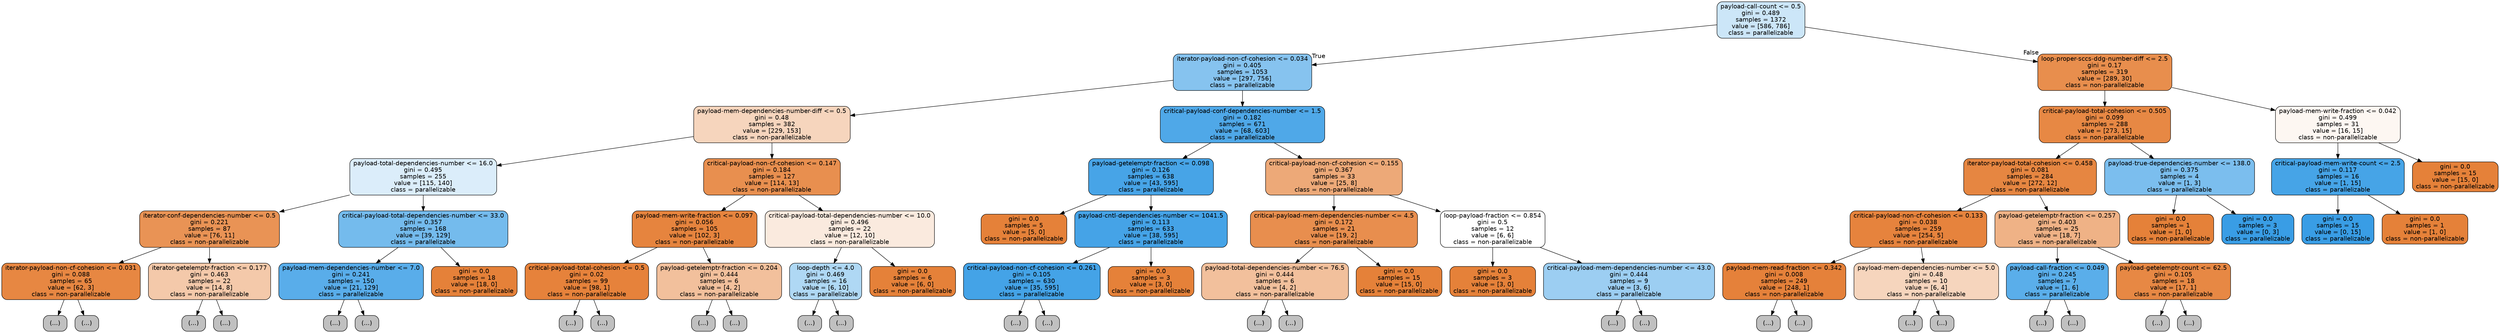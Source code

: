 digraph Tree {
node [shape=box, style="filled, rounded", color="black", fontname=helvetica] ;
edge [fontname=helvetica] ;
0 [label="payload-call-count <= 0.5\ngini = 0.489\nsamples = 1372\nvalue = [586, 786]\nclass = parallelizable", fillcolor="#399de541"] ;
1 [label="iterator-payload-non-cf-cohesion <= 0.034\ngini = 0.405\nsamples = 1053\nvalue = [297, 756]\nclass = parallelizable", fillcolor="#399de59b"] ;
0 -> 1 [labeldistance=2.5, labelangle=45, headlabel="True"] ;
2 [label="payload-mem-dependencies-number-diff <= 0.5\ngini = 0.48\nsamples = 382\nvalue = [229, 153]\nclass = non-parallelizable", fillcolor="#e5813955"] ;
1 -> 2 ;
3 [label="payload-total-dependencies-number <= 16.0\ngini = 0.495\nsamples = 255\nvalue = [115, 140]\nclass = parallelizable", fillcolor="#399de52e"] ;
2 -> 3 ;
4 [label="iterator-conf-dependencies-number <= 0.5\ngini = 0.221\nsamples = 87\nvalue = [76, 11]\nclass = non-parallelizable", fillcolor="#e58139da"] ;
3 -> 4 ;
5 [label="iterator-payload-non-cf-cohesion <= 0.031\ngini = 0.088\nsamples = 65\nvalue = [62, 3]\nclass = non-parallelizable", fillcolor="#e58139f3"] ;
4 -> 5 ;
6 [label="(...)", fillcolor="#C0C0C0"] ;
5 -> 6 ;
7 [label="(...)", fillcolor="#C0C0C0"] ;
5 -> 7 ;
10 [label="iterator-getelemptr-fraction <= 0.177\ngini = 0.463\nsamples = 22\nvalue = [14, 8]\nclass = non-parallelizable", fillcolor="#e581396d"] ;
4 -> 10 ;
11 [label="(...)", fillcolor="#C0C0C0"] ;
10 -> 11 ;
16 [label="(...)", fillcolor="#C0C0C0"] ;
10 -> 16 ;
21 [label="critical-payload-total-dependencies-number <= 33.0\ngini = 0.357\nsamples = 168\nvalue = [39, 129]\nclass = parallelizable", fillcolor="#399de5b2"] ;
3 -> 21 ;
22 [label="payload-mem-dependencies-number <= 7.0\ngini = 0.241\nsamples = 150\nvalue = [21, 129]\nclass = parallelizable", fillcolor="#399de5d5"] ;
21 -> 22 ;
23 [label="(...)", fillcolor="#C0C0C0"] ;
22 -> 23 ;
44 [label="(...)", fillcolor="#C0C0C0"] ;
22 -> 44 ;
47 [label="gini = 0.0\nsamples = 18\nvalue = [18, 0]\nclass = non-parallelizable", fillcolor="#e58139ff"] ;
21 -> 47 ;
48 [label="critical-payload-non-cf-cohesion <= 0.147\ngini = 0.184\nsamples = 127\nvalue = [114, 13]\nclass = non-parallelizable", fillcolor="#e58139e2"] ;
2 -> 48 ;
49 [label="payload-mem-write-fraction <= 0.097\ngini = 0.056\nsamples = 105\nvalue = [102, 3]\nclass = non-parallelizable", fillcolor="#e58139f8"] ;
48 -> 49 ;
50 [label="critical-payload-total-cohesion <= 0.5\ngini = 0.02\nsamples = 99\nvalue = [98, 1]\nclass = non-parallelizable", fillcolor="#e58139fc"] ;
49 -> 50 ;
51 [label="(...)", fillcolor="#C0C0C0"] ;
50 -> 51 ;
52 [label="(...)", fillcolor="#C0C0C0"] ;
50 -> 52 ;
55 [label="payload-getelemptr-fraction <= 0.204\ngini = 0.444\nsamples = 6\nvalue = [4, 2]\nclass = non-parallelizable", fillcolor="#e581397f"] ;
49 -> 55 ;
56 [label="(...)", fillcolor="#C0C0C0"] ;
55 -> 56 ;
57 [label="(...)", fillcolor="#C0C0C0"] ;
55 -> 57 ;
58 [label="critical-payload-total-dependencies-number <= 10.0\ngini = 0.496\nsamples = 22\nvalue = [12, 10]\nclass = non-parallelizable", fillcolor="#e581392a"] ;
48 -> 58 ;
59 [label="loop-depth <= 4.0\ngini = 0.469\nsamples = 16\nvalue = [6, 10]\nclass = parallelizable", fillcolor="#399de566"] ;
58 -> 59 ;
60 [label="(...)", fillcolor="#C0C0C0"] ;
59 -> 60 ;
65 [label="(...)", fillcolor="#C0C0C0"] ;
59 -> 65 ;
66 [label="gini = 0.0\nsamples = 6\nvalue = [6, 0]\nclass = non-parallelizable", fillcolor="#e58139ff"] ;
58 -> 66 ;
67 [label="critical-payload-conf-dependencies-number <= 1.5\ngini = 0.182\nsamples = 671\nvalue = [68, 603]\nclass = parallelizable", fillcolor="#399de5e2"] ;
1 -> 67 ;
68 [label="payload-getelemptr-fraction <= 0.098\ngini = 0.126\nsamples = 638\nvalue = [43, 595]\nclass = parallelizable", fillcolor="#399de5ed"] ;
67 -> 68 ;
69 [label="gini = 0.0\nsamples = 5\nvalue = [5, 0]\nclass = non-parallelizable", fillcolor="#e58139ff"] ;
68 -> 69 ;
70 [label="payload-cntl-dependencies-number <= 1041.5\ngini = 0.113\nsamples = 633\nvalue = [38, 595]\nclass = parallelizable", fillcolor="#399de5ef"] ;
68 -> 70 ;
71 [label="critical-payload-non-cf-cohesion <= 0.261\ngini = 0.105\nsamples = 630\nvalue = [35, 595]\nclass = parallelizable", fillcolor="#399de5f0"] ;
70 -> 71 ;
72 [label="(...)", fillcolor="#C0C0C0"] ;
71 -> 72 ;
139 [label="(...)", fillcolor="#C0C0C0"] ;
71 -> 139 ;
142 [label="gini = 0.0\nsamples = 3\nvalue = [3, 0]\nclass = non-parallelizable", fillcolor="#e58139ff"] ;
70 -> 142 ;
143 [label="critical-payload-non-cf-cohesion <= 0.155\ngini = 0.367\nsamples = 33\nvalue = [25, 8]\nclass = non-parallelizable", fillcolor="#e58139ad"] ;
67 -> 143 ;
144 [label="critical-payload-mem-dependencies-number <= 4.5\ngini = 0.172\nsamples = 21\nvalue = [19, 2]\nclass = non-parallelizable", fillcolor="#e58139e4"] ;
143 -> 144 ;
145 [label="payload-total-dependencies-number <= 76.5\ngini = 0.444\nsamples = 6\nvalue = [4, 2]\nclass = non-parallelizable", fillcolor="#e581397f"] ;
144 -> 145 ;
146 [label="(...)", fillcolor="#C0C0C0"] ;
145 -> 146 ;
147 [label="(...)", fillcolor="#C0C0C0"] ;
145 -> 147 ;
148 [label="gini = 0.0\nsamples = 15\nvalue = [15, 0]\nclass = non-parallelizable", fillcolor="#e58139ff"] ;
144 -> 148 ;
149 [label="loop-payload-fraction <= 0.854\ngini = 0.5\nsamples = 12\nvalue = [6, 6]\nclass = non-parallelizable", fillcolor="#e5813900"] ;
143 -> 149 ;
150 [label="gini = 0.0\nsamples = 3\nvalue = [3, 0]\nclass = non-parallelizable", fillcolor="#e58139ff"] ;
149 -> 150 ;
151 [label="critical-payload-mem-dependencies-number <= 43.0\ngini = 0.444\nsamples = 9\nvalue = [3, 6]\nclass = parallelizable", fillcolor="#399de57f"] ;
149 -> 151 ;
152 [label="(...)", fillcolor="#C0C0C0"] ;
151 -> 152 ;
155 [label="(...)", fillcolor="#C0C0C0"] ;
151 -> 155 ;
156 [label="loop-proper-sccs-ddg-number-diff <= 2.5\ngini = 0.17\nsamples = 319\nvalue = [289, 30]\nclass = non-parallelizable", fillcolor="#e58139e5"] ;
0 -> 156 [labeldistance=2.5, labelangle=-45, headlabel="False"] ;
157 [label="critical-payload-total-cohesion <= 0.505\ngini = 0.099\nsamples = 288\nvalue = [273, 15]\nclass = non-parallelizable", fillcolor="#e58139f1"] ;
156 -> 157 ;
158 [label="iterator-payload-total-cohesion <= 0.458\ngini = 0.081\nsamples = 284\nvalue = [272, 12]\nclass = non-parallelizable", fillcolor="#e58139f4"] ;
157 -> 158 ;
159 [label="critical-payload-non-cf-cohesion <= 0.133\ngini = 0.038\nsamples = 259\nvalue = [254, 5]\nclass = non-parallelizable", fillcolor="#e58139fa"] ;
158 -> 159 ;
160 [label="payload-mem-read-fraction <= 0.342\ngini = 0.008\nsamples = 249\nvalue = [248, 1]\nclass = non-parallelizable", fillcolor="#e58139fe"] ;
159 -> 160 ;
161 [label="(...)", fillcolor="#C0C0C0"] ;
160 -> 161 ;
162 [label="(...)", fillcolor="#C0C0C0"] ;
160 -> 162 ;
165 [label="payload-mem-dependencies-number <= 5.0\ngini = 0.48\nsamples = 10\nvalue = [6, 4]\nclass = non-parallelizable", fillcolor="#e5813955"] ;
159 -> 165 ;
166 [label="(...)", fillcolor="#C0C0C0"] ;
165 -> 166 ;
167 [label="(...)", fillcolor="#C0C0C0"] ;
165 -> 167 ;
168 [label="payload-getelemptr-fraction <= 0.257\ngini = 0.403\nsamples = 25\nvalue = [18, 7]\nclass = non-parallelizable", fillcolor="#e581399c"] ;
158 -> 168 ;
169 [label="payload-call-fraction <= 0.049\ngini = 0.245\nsamples = 7\nvalue = [1, 6]\nclass = parallelizable", fillcolor="#399de5d4"] ;
168 -> 169 ;
170 [label="(...)", fillcolor="#C0C0C0"] ;
169 -> 170 ;
171 [label="(...)", fillcolor="#C0C0C0"] ;
169 -> 171 ;
172 [label="payload-getelemptr-count <= 62.5\ngini = 0.105\nsamples = 18\nvalue = [17, 1]\nclass = non-parallelizable", fillcolor="#e58139f0"] ;
168 -> 172 ;
173 [label="(...)", fillcolor="#C0C0C0"] ;
172 -> 173 ;
174 [label="(...)", fillcolor="#C0C0C0"] ;
172 -> 174 ;
175 [label="payload-true-dependencies-number <= 138.0\ngini = 0.375\nsamples = 4\nvalue = [1, 3]\nclass = parallelizable", fillcolor="#399de5aa"] ;
157 -> 175 ;
176 [label="gini = 0.0\nsamples = 1\nvalue = [1, 0]\nclass = non-parallelizable", fillcolor="#e58139ff"] ;
175 -> 176 ;
177 [label="gini = 0.0\nsamples = 3\nvalue = [0, 3]\nclass = parallelizable", fillcolor="#399de5ff"] ;
175 -> 177 ;
178 [label="payload-mem-write-fraction <= 0.042\ngini = 0.499\nsamples = 31\nvalue = [16, 15]\nclass = non-parallelizable", fillcolor="#e5813910"] ;
156 -> 178 ;
179 [label="critical-payload-mem-write-count <= 2.5\ngini = 0.117\nsamples = 16\nvalue = [1, 15]\nclass = parallelizable", fillcolor="#399de5ee"] ;
178 -> 179 ;
180 [label="gini = 0.0\nsamples = 15\nvalue = [0, 15]\nclass = parallelizable", fillcolor="#399de5ff"] ;
179 -> 180 ;
181 [label="gini = 0.0\nsamples = 1\nvalue = [1, 0]\nclass = non-parallelizable", fillcolor="#e58139ff"] ;
179 -> 181 ;
182 [label="gini = 0.0\nsamples = 15\nvalue = [15, 0]\nclass = non-parallelizable", fillcolor="#e58139ff"] ;
178 -> 182 ;
}
